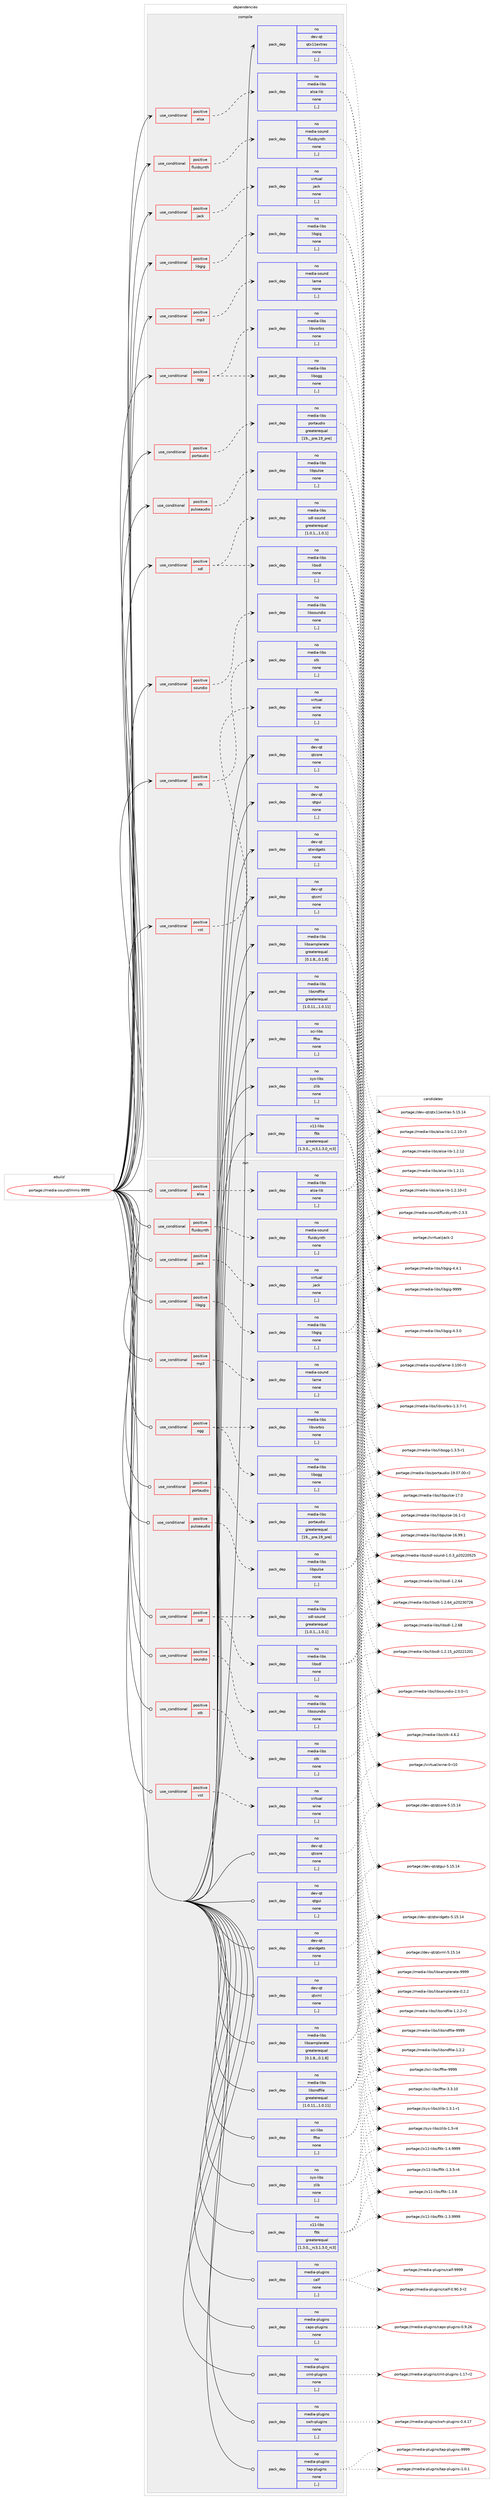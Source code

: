 digraph prolog {

# *************
# Graph options
# *************

newrank=true;
concentrate=true;
compound=true;
graph [rankdir=LR,fontname=Helvetica,fontsize=10,ranksep=1.5];#, ranksep=2.5, nodesep=0.2];
edge  [arrowhead=vee];
node  [fontname=Helvetica,fontsize=10];

# **********
# The ebuild
# **********

subgraph cluster_leftcol {
color=gray;
rank=same;
label=<<i>ebuild</i>>;
id [label="portage://media-sound/lmms-9999", color=red, width=4, href="../media-sound/lmms-9999.svg"];
}

# ****************
# The dependencies
# ****************

subgraph cluster_midcol {
color=gray;
label=<<i>dependencies</i>>;
subgraph cluster_compile {
fillcolor="#eeeeee";
style=filled;
label=<<i>compile</i>>;
subgraph cond78335 {
dependency309364 [label=<<TABLE BORDER="0" CELLBORDER="1" CELLSPACING="0" CELLPADDING="4"><TR><TD ROWSPAN="3" CELLPADDING="10">use_conditional</TD></TR><TR><TD>positive</TD></TR><TR><TD>alsa</TD></TR></TABLE>>, shape=none, color=red];
subgraph pack228630 {
dependency309365 [label=<<TABLE BORDER="0" CELLBORDER="1" CELLSPACING="0" CELLPADDING="4" WIDTH="220"><TR><TD ROWSPAN="6" CELLPADDING="30">pack_dep</TD></TR><TR><TD WIDTH="110">no</TD></TR><TR><TD>media-libs</TD></TR><TR><TD>alsa-lib</TD></TR><TR><TD>none</TD></TR><TR><TD>[,,]</TD></TR></TABLE>>, shape=none, color=blue];
}
dependency309364:e -> dependency309365:w [weight=20,style="dashed",arrowhead="vee"];
}
id:e -> dependency309364:w [weight=20,style="solid",arrowhead="vee"];
subgraph cond78336 {
dependency309366 [label=<<TABLE BORDER="0" CELLBORDER="1" CELLSPACING="0" CELLPADDING="4"><TR><TD ROWSPAN="3" CELLPADDING="10">use_conditional</TD></TR><TR><TD>positive</TD></TR><TR><TD>fluidsynth</TD></TR></TABLE>>, shape=none, color=red];
subgraph pack228631 {
dependency309367 [label=<<TABLE BORDER="0" CELLBORDER="1" CELLSPACING="0" CELLPADDING="4" WIDTH="220"><TR><TD ROWSPAN="6" CELLPADDING="30">pack_dep</TD></TR><TR><TD WIDTH="110">no</TD></TR><TR><TD>media-sound</TD></TR><TR><TD>fluidsynth</TD></TR><TR><TD>none</TD></TR><TR><TD>[,,]</TD></TR></TABLE>>, shape=none, color=blue];
}
dependency309366:e -> dependency309367:w [weight=20,style="dashed",arrowhead="vee"];
}
id:e -> dependency309366:w [weight=20,style="solid",arrowhead="vee"];
subgraph cond78337 {
dependency309368 [label=<<TABLE BORDER="0" CELLBORDER="1" CELLSPACING="0" CELLPADDING="4"><TR><TD ROWSPAN="3" CELLPADDING="10">use_conditional</TD></TR><TR><TD>positive</TD></TR><TR><TD>jack</TD></TR></TABLE>>, shape=none, color=red];
subgraph pack228632 {
dependency309369 [label=<<TABLE BORDER="0" CELLBORDER="1" CELLSPACING="0" CELLPADDING="4" WIDTH="220"><TR><TD ROWSPAN="6" CELLPADDING="30">pack_dep</TD></TR><TR><TD WIDTH="110">no</TD></TR><TR><TD>virtual</TD></TR><TR><TD>jack</TD></TR><TR><TD>none</TD></TR><TR><TD>[,,]</TD></TR></TABLE>>, shape=none, color=blue];
}
dependency309368:e -> dependency309369:w [weight=20,style="dashed",arrowhead="vee"];
}
id:e -> dependency309368:w [weight=20,style="solid",arrowhead="vee"];
subgraph cond78338 {
dependency309370 [label=<<TABLE BORDER="0" CELLBORDER="1" CELLSPACING="0" CELLPADDING="4"><TR><TD ROWSPAN="3" CELLPADDING="10">use_conditional</TD></TR><TR><TD>positive</TD></TR><TR><TD>libgig</TD></TR></TABLE>>, shape=none, color=red];
subgraph pack228633 {
dependency309371 [label=<<TABLE BORDER="0" CELLBORDER="1" CELLSPACING="0" CELLPADDING="4" WIDTH="220"><TR><TD ROWSPAN="6" CELLPADDING="30">pack_dep</TD></TR><TR><TD WIDTH="110">no</TD></TR><TR><TD>media-libs</TD></TR><TR><TD>libgig</TD></TR><TR><TD>none</TD></TR><TR><TD>[,,]</TD></TR></TABLE>>, shape=none, color=blue];
}
dependency309370:e -> dependency309371:w [weight=20,style="dashed",arrowhead="vee"];
}
id:e -> dependency309370:w [weight=20,style="solid",arrowhead="vee"];
subgraph cond78339 {
dependency309372 [label=<<TABLE BORDER="0" CELLBORDER="1" CELLSPACING="0" CELLPADDING="4"><TR><TD ROWSPAN="3" CELLPADDING="10">use_conditional</TD></TR><TR><TD>positive</TD></TR><TR><TD>mp3</TD></TR></TABLE>>, shape=none, color=red];
subgraph pack228634 {
dependency309373 [label=<<TABLE BORDER="0" CELLBORDER="1" CELLSPACING="0" CELLPADDING="4" WIDTH="220"><TR><TD ROWSPAN="6" CELLPADDING="30">pack_dep</TD></TR><TR><TD WIDTH="110">no</TD></TR><TR><TD>media-sound</TD></TR><TR><TD>lame</TD></TR><TR><TD>none</TD></TR><TR><TD>[,,]</TD></TR></TABLE>>, shape=none, color=blue];
}
dependency309372:e -> dependency309373:w [weight=20,style="dashed",arrowhead="vee"];
}
id:e -> dependency309372:w [weight=20,style="solid",arrowhead="vee"];
subgraph cond78340 {
dependency309374 [label=<<TABLE BORDER="0" CELLBORDER="1" CELLSPACING="0" CELLPADDING="4"><TR><TD ROWSPAN="3" CELLPADDING="10">use_conditional</TD></TR><TR><TD>positive</TD></TR><TR><TD>ogg</TD></TR></TABLE>>, shape=none, color=red];
subgraph pack228635 {
dependency309375 [label=<<TABLE BORDER="0" CELLBORDER="1" CELLSPACING="0" CELLPADDING="4" WIDTH="220"><TR><TD ROWSPAN="6" CELLPADDING="30">pack_dep</TD></TR><TR><TD WIDTH="110">no</TD></TR><TR><TD>media-libs</TD></TR><TR><TD>libogg</TD></TR><TR><TD>none</TD></TR><TR><TD>[,,]</TD></TR></TABLE>>, shape=none, color=blue];
}
dependency309374:e -> dependency309375:w [weight=20,style="dashed",arrowhead="vee"];
subgraph pack228636 {
dependency309376 [label=<<TABLE BORDER="0" CELLBORDER="1" CELLSPACING="0" CELLPADDING="4" WIDTH="220"><TR><TD ROWSPAN="6" CELLPADDING="30">pack_dep</TD></TR><TR><TD WIDTH="110">no</TD></TR><TR><TD>media-libs</TD></TR><TR><TD>libvorbis</TD></TR><TR><TD>none</TD></TR><TR><TD>[,,]</TD></TR></TABLE>>, shape=none, color=blue];
}
dependency309374:e -> dependency309376:w [weight=20,style="dashed",arrowhead="vee"];
}
id:e -> dependency309374:w [weight=20,style="solid",arrowhead="vee"];
subgraph cond78341 {
dependency309377 [label=<<TABLE BORDER="0" CELLBORDER="1" CELLSPACING="0" CELLPADDING="4"><TR><TD ROWSPAN="3" CELLPADDING="10">use_conditional</TD></TR><TR><TD>positive</TD></TR><TR><TD>portaudio</TD></TR></TABLE>>, shape=none, color=red];
subgraph pack228637 {
dependency309378 [label=<<TABLE BORDER="0" CELLBORDER="1" CELLSPACING="0" CELLPADDING="4" WIDTH="220"><TR><TD ROWSPAN="6" CELLPADDING="30">pack_dep</TD></TR><TR><TD WIDTH="110">no</TD></TR><TR><TD>media-libs</TD></TR><TR><TD>portaudio</TD></TR><TR><TD>greaterequal</TD></TR><TR><TD>[19,,_pre,19_pre]</TD></TR></TABLE>>, shape=none, color=blue];
}
dependency309377:e -> dependency309378:w [weight=20,style="dashed",arrowhead="vee"];
}
id:e -> dependency309377:w [weight=20,style="solid",arrowhead="vee"];
subgraph cond78342 {
dependency309379 [label=<<TABLE BORDER="0" CELLBORDER="1" CELLSPACING="0" CELLPADDING="4"><TR><TD ROWSPAN="3" CELLPADDING="10">use_conditional</TD></TR><TR><TD>positive</TD></TR><TR><TD>pulseaudio</TD></TR></TABLE>>, shape=none, color=red];
subgraph pack228638 {
dependency309380 [label=<<TABLE BORDER="0" CELLBORDER="1" CELLSPACING="0" CELLPADDING="4" WIDTH="220"><TR><TD ROWSPAN="6" CELLPADDING="30">pack_dep</TD></TR><TR><TD WIDTH="110">no</TD></TR><TR><TD>media-libs</TD></TR><TR><TD>libpulse</TD></TR><TR><TD>none</TD></TR><TR><TD>[,,]</TD></TR></TABLE>>, shape=none, color=blue];
}
dependency309379:e -> dependency309380:w [weight=20,style="dashed",arrowhead="vee"];
}
id:e -> dependency309379:w [weight=20,style="solid",arrowhead="vee"];
subgraph cond78343 {
dependency309381 [label=<<TABLE BORDER="0" CELLBORDER="1" CELLSPACING="0" CELLPADDING="4"><TR><TD ROWSPAN="3" CELLPADDING="10">use_conditional</TD></TR><TR><TD>positive</TD></TR><TR><TD>sdl</TD></TR></TABLE>>, shape=none, color=red];
subgraph pack228639 {
dependency309382 [label=<<TABLE BORDER="0" CELLBORDER="1" CELLSPACING="0" CELLPADDING="4" WIDTH="220"><TR><TD ROWSPAN="6" CELLPADDING="30">pack_dep</TD></TR><TR><TD WIDTH="110">no</TD></TR><TR><TD>media-libs</TD></TR><TR><TD>libsdl</TD></TR><TR><TD>none</TD></TR><TR><TD>[,,]</TD></TR></TABLE>>, shape=none, color=blue];
}
dependency309381:e -> dependency309382:w [weight=20,style="dashed",arrowhead="vee"];
subgraph pack228640 {
dependency309383 [label=<<TABLE BORDER="0" CELLBORDER="1" CELLSPACING="0" CELLPADDING="4" WIDTH="220"><TR><TD ROWSPAN="6" CELLPADDING="30">pack_dep</TD></TR><TR><TD WIDTH="110">no</TD></TR><TR><TD>media-libs</TD></TR><TR><TD>sdl-sound</TD></TR><TR><TD>greaterequal</TD></TR><TR><TD>[1.0.1,,,1.0.1]</TD></TR></TABLE>>, shape=none, color=blue];
}
dependency309381:e -> dependency309383:w [weight=20,style="dashed",arrowhead="vee"];
}
id:e -> dependency309381:w [weight=20,style="solid",arrowhead="vee"];
subgraph cond78344 {
dependency309384 [label=<<TABLE BORDER="0" CELLBORDER="1" CELLSPACING="0" CELLPADDING="4"><TR><TD ROWSPAN="3" CELLPADDING="10">use_conditional</TD></TR><TR><TD>positive</TD></TR><TR><TD>soundio</TD></TR></TABLE>>, shape=none, color=red];
subgraph pack228641 {
dependency309385 [label=<<TABLE BORDER="0" CELLBORDER="1" CELLSPACING="0" CELLPADDING="4" WIDTH="220"><TR><TD ROWSPAN="6" CELLPADDING="30">pack_dep</TD></TR><TR><TD WIDTH="110">no</TD></TR><TR><TD>media-libs</TD></TR><TR><TD>libsoundio</TD></TR><TR><TD>none</TD></TR><TR><TD>[,,]</TD></TR></TABLE>>, shape=none, color=blue];
}
dependency309384:e -> dependency309385:w [weight=20,style="dashed",arrowhead="vee"];
}
id:e -> dependency309384:w [weight=20,style="solid",arrowhead="vee"];
subgraph cond78345 {
dependency309386 [label=<<TABLE BORDER="0" CELLBORDER="1" CELLSPACING="0" CELLPADDING="4"><TR><TD ROWSPAN="3" CELLPADDING="10">use_conditional</TD></TR><TR><TD>positive</TD></TR><TR><TD>stk</TD></TR></TABLE>>, shape=none, color=red];
subgraph pack228642 {
dependency309387 [label=<<TABLE BORDER="0" CELLBORDER="1" CELLSPACING="0" CELLPADDING="4" WIDTH="220"><TR><TD ROWSPAN="6" CELLPADDING="30">pack_dep</TD></TR><TR><TD WIDTH="110">no</TD></TR><TR><TD>media-libs</TD></TR><TR><TD>stk</TD></TR><TR><TD>none</TD></TR><TR><TD>[,,]</TD></TR></TABLE>>, shape=none, color=blue];
}
dependency309386:e -> dependency309387:w [weight=20,style="dashed",arrowhead="vee"];
}
id:e -> dependency309386:w [weight=20,style="solid",arrowhead="vee"];
subgraph cond78346 {
dependency309388 [label=<<TABLE BORDER="0" CELLBORDER="1" CELLSPACING="0" CELLPADDING="4"><TR><TD ROWSPAN="3" CELLPADDING="10">use_conditional</TD></TR><TR><TD>positive</TD></TR><TR><TD>vst</TD></TR></TABLE>>, shape=none, color=red];
subgraph pack228643 {
dependency309389 [label=<<TABLE BORDER="0" CELLBORDER="1" CELLSPACING="0" CELLPADDING="4" WIDTH="220"><TR><TD ROWSPAN="6" CELLPADDING="30">pack_dep</TD></TR><TR><TD WIDTH="110">no</TD></TR><TR><TD>virtual</TD></TR><TR><TD>wine</TD></TR><TR><TD>none</TD></TR><TR><TD>[,,]</TD></TR></TABLE>>, shape=none, color=blue];
}
dependency309388:e -> dependency309389:w [weight=20,style="dashed",arrowhead="vee"];
}
id:e -> dependency309388:w [weight=20,style="solid",arrowhead="vee"];
subgraph pack228644 {
dependency309390 [label=<<TABLE BORDER="0" CELLBORDER="1" CELLSPACING="0" CELLPADDING="4" WIDTH="220"><TR><TD ROWSPAN="6" CELLPADDING="30">pack_dep</TD></TR><TR><TD WIDTH="110">no</TD></TR><TR><TD>dev-qt</TD></TR><TR><TD>qtcore</TD></TR><TR><TD>none</TD></TR><TR><TD>[,,]</TD></TR></TABLE>>, shape=none, color=blue];
}
id:e -> dependency309390:w [weight=20,style="solid",arrowhead="vee"];
subgraph pack228645 {
dependency309391 [label=<<TABLE BORDER="0" CELLBORDER="1" CELLSPACING="0" CELLPADDING="4" WIDTH="220"><TR><TD ROWSPAN="6" CELLPADDING="30">pack_dep</TD></TR><TR><TD WIDTH="110">no</TD></TR><TR><TD>dev-qt</TD></TR><TR><TD>qtgui</TD></TR><TR><TD>none</TD></TR><TR><TD>[,,]</TD></TR></TABLE>>, shape=none, color=blue];
}
id:e -> dependency309391:w [weight=20,style="solid",arrowhead="vee"];
subgraph pack228646 {
dependency309392 [label=<<TABLE BORDER="0" CELLBORDER="1" CELLSPACING="0" CELLPADDING="4" WIDTH="220"><TR><TD ROWSPAN="6" CELLPADDING="30">pack_dep</TD></TR><TR><TD WIDTH="110">no</TD></TR><TR><TD>dev-qt</TD></TR><TR><TD>qtwidgets</TD></TR><TR><TD>none</TD></TR><TR><TD>[,,]</TD></TR></TABLE>>, shape=none, color=blue];
}
id:e -> dependency309392:w [weight=20,style="solid",arrowhead="vee"];
subgraph pack228647 {
dependency309393 [label=<<TABLE BORDER="0" CELLBORDER="1" CELLSPACING="0" CELLPADDING="4" WIDTH="220"><TR><TD ROWSPAN="6" CELLPADDING="30">pack_dep</TD></TR><TR><TD WIDTH="110">no</TD></TR><TR><TD>dev-qt</TD></TR><TR><TD>qtx11extras</TD></TR><TR><TD>none</TD></TR><TR><TD>[,,]</TD></TR></TABLE>>, shape=none, color=blue];
}
id:e -> dependency309393:w [weight=20,style="solid",arrowhead="vee"];
subgraph pack228648 {
dependency309394 [label=<<TABLE BORDER="0" CELLBORDER="1" CELLSPACING="0" CELLPADDING="4" WIDTH="220"><TR><TD ROWSPAN="6" CELLPADDING="30">pack_dep</TD></TR><TR><TD WIDTH="110">no</TD></TR><TR><TD>dev-qt</TD></TR><TR><TD>qtxml</TD></TR><TR><TD>none</TD></TR><TR><TD>[,,]</TD></TR></TABLE>>, shape=none, color=blue];
}
id:e -> dependency309394:w [weight=20,style="solid",arrowhead="vee"];
subgraph pack228649 {
dependency309395 [label=<<TABLE BORDER="0" CELLBORDER="1" CELLSPACING="0" CELLPADDING="4" WIDTH="220"><TR><TD ROWSPAN="6" CELLPADDING="30">pack_dep</TD></TR><TR><TD WIDTH="110">no</TD></TR><TR><TD>media-libs</TD></TR><TR><TD>libsamplerate</TD></TR><TR><TD>greaterequal</TD></TR><TR><TD>[0.1.8,,,0.1.8]</TD></TR></TABLE>>, shape=none, color=blue];
}
id:e -> dependency309395:w [weight=20,style="solid",arrowhead="vee"];
subgraph pack228650 {
dependency309396 [label=<<TABLE BORDER="0" CELLBORDER="1" CELLSPACING="0" CELLPADDING="4" WIDTH="220"><TR><TD ROWSPAN="6" CELLPADDING="30">pack_dep</TD></TR><TR><TD WIDTH="110">no</TD></TR><TR><TD>media-libs</TD></TR><TR><TD>libsndfile</TD></TR><TR><TD>greaterequal</TD></TR><TR><TD>[1.0.11,,,1.0.11]</TD></TR></TABLE>>, shape=none, color=blue];
}
id:e -> dependency309396:w [weight=20,style="solid",arrowhead="vee"];
subgraph pack228651 {
dependency309397 [label=<<TABLE BORDER="0" CELLBORDER="1" CELLSPACING="0" CELLPADDING="4" WIDTH="220"><TR><TD ROWSPAN="6" CELLPADDING="30">pack_dep</TD></TR><TR><TD WIDTH="110">no</TD></TR><TR><TD>sci-libs</TD></TR><TR><TD>fftw</TD></TR><TR><TD>none</TD></TR><TR><TD>[,,]</TD></TR></TABLE>>, shape=none, color=blue];
}
id:e -> dependency309397:w [weight=20,style="solid",arrowhead="vee"];
subgraph pack228652 {
dependency309398 [label=<<TABLE BORDER="0" CELLBORDER="1" CELLSPACING="0" CELLPADDING="4" WIDTH="220"><TR><TD ROWSPAN="6" CELLPADDING="30">pack_dep</TD></TR><TR><TD WIDTH="110">no</TD></TR><TR><TD>sys-libs</TD></TR><TR><TD>zlib</TD></TR><TR><TD>none</TD></TR><TR><TD>[,,]</TD></TR></TABLE>>, shape=none, color=blue];
}
id:e -> dependency309398:w [weight=20,style="solid",arrowhead="vee"];
subgraph pack228653 {
dependency309399 [label=<<TABLE BORDER="0" CELLBORDER="1" CELLSPACING="0" CELLPADDING="4" WIDTH="220"><TR><TD ROWSPAN="6" CELLPADDING="30">pack_dep</TD></TR><TR><TD WIDTH="110">no</TD></TR><TR><TD>x11-libs</TD></TR><TR><TD>fltk</TD></TR><TR><TD>greaterequal</TD></TR><TR><TD>[1.3.0,,_rc3,1.3.0_rc3]</TD></TR></TABLE>>, shape=none, color=blue];
}
id:e -> dependency309399:w [weight=20,style="solid",arrowhead="vee"];
}
subgraph cluster_compileandrun {
fillcolor="#eeeeee";
style=filled;
label=<<i>compile and run</i>>;
}
subgraph cluster_run {
fillcolor="#eeeeee";
style=filled;
label=<<i>run</i>>;
subgraph cond78347 {
dependency309400 [label=<<TABLE BORDER="0" CELLBORDER="1" CELLSPACING="0" CELLPADDING="4"><TR><TD ROWSPAN="3" CELLPADDING="10">use_conditional</TD></TR><TR><TD>positive</TD></TR><TR><TD>alsa</TD></TR></TABLE>>, shape=none, color=red];
subgraph pack228654 {
dependency309401 [label=<<TABLE BORDER="0" CELLBORDER="1" CELLSPACING="0" CELLPADDING="4" WIDTH="220"><TR><TD ROWSPAN="6" CELLPADDING="30">pack_dep</TD></TR><TR><TD WIDTH="110">no</TD></TR><TR><TD>media-libs</TD></TR><TR><TD>alsa-lib</TD></TR><TR><TD>none</TD></TR><TR><TD>[,,]</TD></TR></TABLE>>, shape=none, color=blue];
}
dependency309400:e -> dependency309401:w [weight=20,style="dashed",arrowhead="vee"];
}
id:e -> dependency309400:w [weight=20,style="solid",arrowhead="odot"];
subgraph cond78348 {
dependency309402 [label=<<TABLE BORDER="0" CELLBORDER="1" CELLSPACING="0" CELLPADDING="4"><TR><TD ROWSPAN="3" CELLPADDING="10">use_conditional</TD></TR><TR><TD>positive</TD></TR><TR><TD>fluidsynth</TD></TR></TABLE>>, shape=none, color=red];
subgraph pack228655 {
dependency309403 [label=<<TABLE BORDER="0" CELLBORDER="1" CELLSPACING="0" CELLPADDING="4" WIDTH="220"><TR><TD ROWSPAN="6" CELLPADDING="30">pack_dep</TD></TR><TR><TD WIDTH="110">no</TD></TR><TR><TD>media-sound</TD></TR><TR><TD>fluidsynth</TD></TR><TR><TD>none</TD></TR><TR><TD>[,,]</TD></TR></TABLE>>, shape=none, color=blue];
}
dependency309402:e -> dependency309403:w [weight=20,style="dashed",arrowhead="vee"];
}
id:e -> dependency309402:w [weight=20,style="solid",arrowhead="odot"];
subgraph cond78349 {
dependency309404 [label=<<TABLE BORDER="0" CELLBORDER="1" CELLSPACING="0" CELLPADDING="4"><TR><TD ROWSPAN="3" CELLPADDING="10">use_conditional</TD></TR><TR><TD>positive</TD></TR><TR><TD>jack</TD></TR></TABLE>>, shape=none, color=red];
subgraph pack228656 {
dependency309405 [label=<<TABLE BORDER="0" CELLBORDER="1" CELLSPACING="0" CELLPADDING="4" WIDTH="220"><TR><TD ROWSPAN="6" CELLPADDING="30">pack_dep</TD></TR><TR><TD WIDTH="110">no</TD></TR><TR><TD>virtual</TD></TR><TR><TD>jack</TD></TR><TR><TD>none</TD></TR><TR><TD>[,,]</TD></TR></TABLE>>, shape=none, color=blue];
}
dependency309404:e -> dependency309405:w [weight=20,style="dashed",arrowhead="vee"];
}
id:e -> dependency309404:w [weight=20,style="solid",arrowhead="odot"];
subgraph cond78350 {
dependency309406 [label=<<TABLE BORDER="0" CELLBORDER="1" CELLSPACING="0" CELLPADDING="4"><TR><TD ROWSPAN="3" CELLPADDING="10">use_conditional</TD></TR><TR><TD>positive</TD></TR><TR><TD>libgig</TD></TR></TABLE>>, shape=none, color=red];
subgraph pack228657 {
dependency309407 [label=<<TABLE BORDER="0" CELLBORDER="1" CELLSPACING="0" CELLPADDING="4" WIDTH="220"><TR><TD ROWSPAN="6" CELLPADDING="30">pack_dep</TD></TR><TR><TD WIDTH="110">no</TD></TR><TR><TD>media-libs</TD></TR><TR><TD>libgig</TD></TR><TR><TD>none</TD></TR><TR><TD>[,,]</TD></TR></TABLE>>, shape=none, color=blue];
}
dependency309406:e -> dependency309407:w [weight=20,style="dashed",arrowhead="vee"];
}
id:e -> dependency309406:w [weight=20,style="solid",arrowhead="odot"];
subgraph cond78351 {
dependency309408 [label=<<TABLE BORDER="0" CELLBORDER="1" CELLSPACING="0" CELLPADDING="4"><TR><TD ROWSPAN="3" CELLPADDING="10">use_conditional</TD></TR><TR><TD>positive</TD></TR><TR><TD>mp3</TD></TR></TABLE>>, shape=none, color=red];
subgraph pack228658 {
dependency309409 [label=<<TABLE BORDER="0" CELLBORDER="1" CELLSPACING="0" CELLPADDING="4" WIDTH="220"><TR><TD ROWSPAN="6" CELLPADDING="30">pack_dep</TD></TR><TR><TD WIDTH="110">no</TD></TR><TR><TD>media-sound</TD></TR><TR><TD>lame</TD></TR><TR><TD>none</TD></TR><TR><TD>[,,]</TD></TR></TABLE>>, shape=none, color=blue];
}
dependency309408:e -> dependency309409:w [weight=20,style="dashed",arrowhead="vee"];
}
id:e -> dependency309408:w [weight=20,style="solid",arrowhead="odot"];
subgraph cond78352 {
dependency309410 [label=<<TABLE BORDER="0" CELLBORDER="1" CELLSPACING="0" CELLPADDING="4"><TR><TD ROWSPAN="3" CELLPADDING="10">use_conditional</TD></TR><TR><TD>positive</TD></TR><TR><TD>ogg</TD></TR></TABLE>>, shape=none, color=red];
subgraph pack228659 {
dependency309411 [label=<<TABLE BORDER="0" CELLBORDER="1" CELLSPACING="0" CELLPADDING="4" WIDTH="220"><TR><TD ROWSPAN="6" CELLPADDING="30">pack_dep</TD></TR><TR><TD WIDTH="110">no</TD></TR><TR><TD>media-libs</TD></TR><TR><TD>libogg</TD></TR><TR><TD>none</TD></TR><TR><TD>[,,]</TD></TR></TABLE>>, shape=none, color=blue];
}
dependency309410:e -> dependency309411:w [weight=20,style="dashed",arrowhead="vee"];
subgraph pack228660 {
dependency309412 [label=<<TABLE BORDER="0" CELLBORDER="1" CELLSPACING="0" CELLPADDING="4" WIDTH="220"><TR><TD ROWSPAN="6" CELLPADDING="30">pack_dep</TD></TR><TR><TD WIDTH="110">no</TD></TR><TR><TD>media-libs</TD></TR><TR><TD>libvorbis</TD></TR><TR><TD>none</TD></TR><TR><TD>[,,]</TD></TR></TABLE>>, shape=none, color=blue];
}
dependency309410:e -> dependency309412:w [weight=20,style="dashed",arrowhead="vee"];
}
id:e -> dependency309410:w [weight=20,style="solid",arrowhead="odot"];
subgraph cond78353 {
dependency309413 [label=<<TABLE BORDER="0" CELLBORDER="1" CELLSPACING="0" CELLPADDING="4"><TR><TD ROWSPAN="3" CELLPADDING="10">use_conditional</TD></TR><TR><TD>positive</TD></TR><TR><TD>portaudio</TD></TR></TABLE>>, shape=none, color=red];
subgraph pack228661 {
dependency309414 [label=<<TABLE BORDER="0" CELLBORDER="1" CELLSPACING="0" CELLPADDING="4" WIDTH="220"><TR><TD ROWSPAN="6" CELLPADDING="30">pack_dep</TD></TR><TR><TD WIDTH="110">no</TD></TR><TR><TD>media-libs</TD></TR><TR><TD>portaudio</TD></TR><TR><TD>greaterequal</TD></TR><TR><TD>[19,,_pre,19_pre]</TD></TR></TABLE>>, shape=none, color=blue];
}
dependency309413:e -> dependency309414:w [weight=20,style="dashed",arrowhead="vee"];
}
id:e -> dependency309413:w [weight=20,style="solid",arrowhead="odot"];
subgraph cond78354 {
dependency309415 [label=<<TABLE BORDER="0" CELLBORDER="1" CELLSPACING="0" CELLPADDING="4"><TR><TD ROWSPAN="3" CELLPADDING="10">use_conditional</TD></TR><TR><TD>positive</TD></TR><TR><TD>pulseaudio</TD></TR></TABLE>>, shape=none, color=red];
subgraph pack228662 {
dependency309416 [label=<<TABLE BORDER="0" CELLBORDER="1" CELLSPACING="0" CELLPADDING="4" WIDTH="220"><TR><TD ROWSPAN="6" CELLPADDING="30">pack_dep</TD></TR><TR><TD WIDTH="110">no</TD></TR><TR><TD>media-libs</TD></TR><TR><TD>libpulse</TD></TR><TR><TD>none</TD></TR><TR><TD>[,,]</TD></TR></TABLE>>, shape=none, color=blue];
}
dependency309415:e -> dependency309416:w [weight=20,style="dashed",arrowhead="vee"];
}
id:e -> dependency309415:w [weight=20,style="solid",arrowhead="odot"];
subgraph cond78355 {
dependency309417 [label=<<TABLE BORDER="0" CELLBORDER="1" CELLSPACING="0" CELLPADDING="4"><TR><TD ROWSPAN="3" CELLPADDING="10">use_conditional</TD></TR><TR><TD>positive</TD></TR><TR><TD>sdl</TD></TR></TABLE>>, shape=none, color=red];
subgraph pack228663 {
dependency309418 [label=<<TABLE BORDER="0" CELLBORDER="1" CELLSPACING="0" CELLPADDING="4" WIDTH="220"><TR><TD ROWSPAN="6" CELLPADDING="30">pack_dep</TD></TR><TR><TD WIDTH="110">no</TD></TR><TR><TD>media-libs</TD></TR><TR><TD>libsdl</TD></TR><TR><TD>none</TD></TR><TR><TD>[,,]</TD></TR></TABLE>>, shape=none, color=blue];
}
dependency309417:e -> dependency309418:w [weight=20,style="dashed",arrowhead="vee"];
subgraph pack228664 {
dependency309419 [label=<<TABLE BORDER="0" CELLBORDER="1" CELLSPACING="0" CELLPADDING="4" WIDTH="220"><TR><TD ROWSPAN="6" CELLPADDING="30">pack_dep</TD></TR><TR><TD WIDTH="110">no</TD></TR><TR><TD>media-libs</TD></TR><TR><TD>sdl-sound</TD></TR><TR><TD>greaterequal</TD></TR><TR><TD>[1.0.1,,,1.0.1]</TD></TR></TABLE>>, shape=none, color=blue];
}
dependency309417:e -> dependency309419:w [weight=20,style="dashed",arrowhead="vee"];
}
id:e -> dependency309417:w [weight=20,style="solid",arrowhead="odot"];
subgraph cond78356 {
dependency309420 [label=<<TABLE BORDER="0" CELLBORDER="1" CELLSPACING="0" CELLPADDING="4"><TR><TD ROWSPAN="3" CELLPADDING="10">use_conditional</TD></TR><TR><TD>positive</TD></TR><TR><TD>soundio</TD></TR></TABLE>>, shape=none, color=red];
subgraph pack228665 {
dependency309421 [label=<<TABLE BORDER="0" CELLBORDER="1" CELLSPACING="0" CELLPADDING="4" WIDTH="220"><TR><TD ROWSPAN="6" CELLPADDING="30">pack_dep</TD></TR><TR><TD WIDTH="110">no</TD></TR><TR><TD>media-libs</TD></TR><TR><TD>libsoundio</TD></TR><TR><TD>none</TD></TR><TR><TD>[,,]</TD></TR></TABLE>>, shape=none, color=blue];
}
dependency309420:e -> dependency309421:w [weight=20,style="dashed",arrowhead="vee"];
}
id:e -> dependency309420:w [weight=20,style="solid",arrowhead="odot"];
subgraph cond78357 {
dependency309422 [label=<<TABLE BORDER="0" CELLBORDER="1" CELLSPACING="0" CELLPADDING="4"><TR><TD ROWSPAN="3" CELLPADDING="10">use_conditional</TD></TR><TR><TD>positive</TD></TR><TR><TD>stk</TD></TR></TABLE>>, shape=none, color=red];
subgraph pack228666 {
dependency309423 [label=<<TABLE BORDER="0" CELLBORDER="1" CELLSPACING="0" CELLPADDING="4" WIDTH="220"><TR><TD ROWSPAN="6" CELLPADDING="30">pack_dep</TD></TR><TR><TD WIDTH="110">no</TD></TR><TR><TD>media-libs</TD></TR><TR><TD>stk</TD></TR><TR><TD>none</TD></TR><TR><TD>[,,]</TD></TR></TABLE>>, shape=none, color=blue];
}
dependency309422:e -> dependency309423:w [weight=20,style="dashed",arrowhead="vee"];
}
id:e -> dependency309422:w [weight=20,style="solid",arrowhead="odot"];
subgraph cond78358 {
dependency309424 [label=<<TABLE BORDER="0" CELLBORDER="1" CELLSPACING="0" CELLPADDING="4"><TR><TD ROWSPAN="3" CELLPADDING="10">use_conditional</TD></TR><TR><TD>positive</TD></TR><TR><TD>vst</TD></TR></TABLE>>, shape=none, color=red];
subgraph pack228667 {
dependency309425 [label=<<TABLE BORDER="0" CELLBORDER="1" CELLSPACING="0" CELLPADDING="4" WIDTH="220"><TR><TD ROWSPAN="6" CELLPADDING="30">pack_dep</TD></TR><TR><TD WIDTH="110">no</TD></TR><TR><TD>virtual</TD></TR><TR><TD>wine</TD></TR><TR><TD>none</TD></TR><TR><TD>[,,]</TD></TR></TABLE>>, shape=none, color=blue];
}
dependency309424:e -> dependency309425:w [weight=20,style="dashed",arrowhead="vee"];
}
id:e -> dependency309424:w [weight=20,style="solid",arrowhead="odot"];
subgraph pack228668 {
dependency309426 [label=<<TABLE BORDER="0" CELLBORDER="1" CELLSPACING="0" CELLPADDING="4" WIDTH="220"><TR><TD ROWSPAN="6" CELLPADDING="30">pack_dep</TD></TR><TR><TD WIDTH="110">no</TD></TR><TR><TD>dev-qt</TD></TR><TR><TD>qtcore</TD></TR><TR><TD>none</TD></TR><TR><TD>[,,]</TD></TR></TABLE>>, shape=none, color=blue];
}
id:e -> dependency309426:w [weight=20,style="solid",arrowhead="odot"];
subgraph pack228669 {
dependency309427 [label=<<TABLE BORDER="0" CELLBORDER="1" CELLSPACING="0" CELLPADDING="4" WIDTH="220"><TR><TD ROWSPAN="6" CELLPADDING="30">pack_dep</TD></TR><TR><TD WIDTH="110">no</TD></TR><TR><TD>dev-qt</TD></TR><TR><TD>qtgui</TD></TR><TR><TD>none</TD></TR><TR><TD>[,,]</TD></TR></TABLE>>, shape=none, color=blue];
}
id:e -> dependency309427:w [weight=20,style="solid",arrowhead="odot"];
subgraph pack228670 {
dependency309428 [label=<<TABLE BORDER="0" CELLBORDER="1" CELLSPACING="0" CELLPADDING="4" WIDTH="220"><TR><TD ROWSPAN="6" CELLPADDING="30">pack_dep</TD></TR><TR><TD WIDTH="110">no</TD></TR><TR><TD>dev-qt</TD></TR><TR><TD>qtwidgets</TD></TR><TR><TD>none</TD></TR><TR><TD>[,,]</TD></TR></TABLE>>, shape=none, color=blue];
}
id:e -> dependency309428:w [weight=20,style="solid",arrowhead="odot"];
subgraph pack228671 {
dependency309429 [label=<<TABLE BORDER="0" CELLBORDER="1" CELLSPACING="0" CELLPADDING="4" WIDTH="220"><TR><TD ROWSPAN="6" CELLPADDING="30">pack_dep</TD></TR><TR><TD WIDTH="110">no</TD></TR><TR><TD>dev-qt</TD></TR><TR><TD>qtxml</TD></TR><TR><TD>none</TD></TR><TR><TD>[,,]</TD></TR></TABLE>>, shape=none, color=blue];
}
id:e -> dependency309429:w [weight=20,style="solid",arrowhead="odot"];
subgraph pack228672 {
dependency309430 [label=<<TABLE BORDER="0" CELLBORDER="1" CELLSPACING="0" CELLPADDING="4" WIDTH="220"><TR><TD ROWSPAN="6" CELLPADDING="30">pack_dep</TD></TR><TR><TD WIDTH="110">no</TD></TR><TR><TD>media-libs</TD></TR><TR><TD>libsamplerate</TD></TR><TR><TD>greaterequal</TD></TR><TR><TD>[0.1.8,,,0.1.8]</TD></TR></TABLE>>, shape=none, color=blue];
}
id:e -> dependency309430:w [weight=20,style="solid",arrowhead="odot"];
subgraph pack228673 {
dependency309431 [label=<<TABLE BORDER="0" CELLBORDER="1" CELLSPACING="0" CELLPADDING="4" WIDTH="220"><TR><TD ROWSPAN="6" CELLPADDING="30">pack_dep</TD></TR><TR><TD WIDTH="110">no</TD></TR><TR><TD>media-libs</TD></TR><TR><TD>libsndfile</TD></TR><TR><TD>greaterequal</TD></TR><TR><TD>[1.0.11,,,1.0.11]</TD></TR></TABLE>>, shape=none, color=blue];
}
id:e -> dependency309431:w [weight=20,style="solid",arrowhead="odot"];
subgraph pack228674 {
dependency309432 [label=<<TABLE BORDER="0" CELLBORDER="1" CELLSPACING="0" CELLPADDING="4" WIDTH="220"><TR><TD ROWSPAN="6" CELLPADDING="30">pack_dep</TD></TR><TR><TD WIDTH="110">no</TD></TR><TR><TD>media-plugins</TD></TR><TR><TD>calf</TD></TR><TR><TD>none</TD></TR><TR><TD>[,,]</TD></TR></TABLE>>, shape=none, color=blue];
}
id:e -> dependency309432:w [weight=20,style="solid",arrowhead="odot"];
subgraph pack228675 {
dependency309433 [label=<<TABLE BORDER="0" CELLBORDER="1" CELLSPACING="0" CELLPADDING="4" WIDTH="220"><TR><TD ROWSPAN="6" CELLPADDING="30">pack_dep</TD></TR><TR><TD WIDTH="110">no</TD></TR><TR><TD>media-plugins</TD></TR><TR><TD>caps-plugins</TD></TR><TR><TD>none</TD></TR><TR><TD>[,,]</TD></TR></TABLE>>, shape=none, color=blue];
}
id:e -> dependency309433:w [weight=20,style="solid",arrowhead="odot"];
subgraph pack228676 {
dependency309434 [label=<<TABLE BORDER="0" CELLBORDER="1" CELLSPACING="0" CELLPADDING="4" WIDTH="220"><TR><TD ROWSPAN="6" CELLPADDING="30">pack_dep</TD></TR><TR><TD WIDTH="110">no</TD></TR><TR><TD>media-plugins</TD></TR><TR><TD>cmt-plugins</TD></TR><TR><TD>none</TD></TR><TR><TD>[,,]</TD></TR></TABLE>>, shape=none, color=blue];
}
id:e -> dependency309434:w [weight=20,style="solid",arrowhead="odot"];
subgraph pack228677 {
dependency309435 [label=<<TABLE BORDER="0" CELLBORDER="1" CELLSPACING="0" CELLPADDING="4" WIDTH="220"><TR><TD ROWSPAN="6" CELLPADDING="30">pack_dep</TD></TR><TR><TD WIDTH="110">no</TD></TR><TR><TD>media-plugins</TD></TR><TR><TD>swh-plugins</TD></TR><TR><TD>none</TD></TR><TR><TD>[,,]</TD></TR></TABLE>>, shape=none, color=blue];
}
id:e -> dependency309435:w [weight=20,style="solid",arrowhead="odot"];
subgraph pack228678 {
dependency309436 [label=<<TABLE BORDER="0" CELLBORDER="1" CELLSPACING="0" CELLPADDING="4" WIDTH="220"><TR><TD ROWSPAN="6" CELLPADDING="30">pack_dep</TD></TR><TR><TD WIDTH="110">no</TD></TR><TR><TD>media-plugins</TD></TR><TR><TD>tap-plugins</TD></TR><TR><TD>none</TD></TR><TR><TD>[,,]</TD></TR></TABLE>>, shape=none, color=blue];
}
id:e -> dependency309436:w [weight=20,style="solid",arrowhead="odot"];
subgraph pack228679 {
dependency309437 [label=<<TABLE BORDER="0" CELLBORDER="1" CELLSPACING="0" CELLPADDING="4" WIDTH="220"><TR><TD ROWSPAN="6" CELLPADDING="30">pack_dep</TD></TR><TR><TD WIDTH="110">no</TD></TR><TR><TD>sci-libs</TD></TR><TR><TD>fftw</TD></TR><TR><TD>none</TD></TR><TR><TD>[,,]</TD></TR></TABLE>>, shape=none, color=blue];
}
id:e -> dependency309437:w [weight=20,style="solid",arrowhead="odot"];
subgraph pack228680 {
dependency309438 [label=<<TABLE BORDER="0" CELLBORDER="1" CELLSPACING="0" CELLPADDING="4" WIDTH="220"><TR><TD ROWSPAN="6" CELLPADDING="30">pack_dep</TD></TR><TR><TD WIDTH="110">no</TD></TR><TR><TD>sys-libs</TD></TR><TR><TD>zlib</TD></TR><TR><TD>none</TD></TR><TR><TD>[,,]</TD></TR></TABLE>>, shape=none, color=blue];
}
id:e -> dependency309438:w [weight=20,style="solid",arrowhead="odot"];
subgraph pack228681 {
dependency309439 [label=<<TABLE BORDER="0" CELLBORDER="1" CELLSPACING="0" CELLPADDING="4" WIDTH="220"><TR><TD ROWSPAN="6" CELLPADDING="30">pack_dep</TD></TR><TR><TD WIDTH="110">no</TD></TR><TR><TD>x11-libs</TD></TR><TR><TD>fltk</TD></TR><TR><TD>greaterequal</TD></TR><TR><TD>[1.3.0,,_rc3,1.3.0_rc3]</TD></TR></TABLE>>, shape=none, color=blue];
}
id:e -> dependency309439:w [weight=20,style="solid",arrowhead="odot"];
}
}

# **************
# The candidates
# **************

subgraph cluster_choices {
rank=same;
color=gray;
label=<<i>candidates</i>>;

subgraph choice228630 {
color=black;
nodesep=1;
choice1091011001059745108105981154797108115974510810598454946504649484511450 [label="portage://media-libs/alsa-lib-1.2.10-r2", color=red, width=4,href="../media-libs/alsa-lib-1.2.10-r2.svg"];
choice1091011001059745108105981154797108115974510810598454946504649484511451 [label="portage://media-libs/alsa-lib-1.2.10-r3", color=red, width=4,href="../media-libs/alsa-lib-1.2.10-r3.svg"];
choice109101100105974510810598115479710811597451081059845494650464949 [label="portage://media-libs/alsa-lib-1.2.11", color=red, width=4,href="../media-libs/alsa-lib-1.2.11.svg"];
choice109101100105974510810598115479710811597451081059845494650464950 [label="portage://media-libs/alsa-lib-1.2.12", color=red, width=4,href="../media-libs/alsa-lib-1.2.12.svg"];
dependency309365:e -> choice1091011001059745108105981154797108115974510810598454946504649484511450:w [style=dotted,weight="100"];
dependency309365:e -> choice1091011001059745108105981154797108115974510810598454946504649484511451:w [style=dotted,weight="100"];
dependency309365:e -> choice109101100105974510810598115479710811597451081059845494650464949:w [style=dotted,weight="100"];
dependency309365:e -> choice109101100105974510810598115479710811597451081059845494650464950:w [style=dotted,weight="100"];
}
subgraph choice228631 {
color=black;
nodesep=1;
choice109101100105974511511111711010047102108117105100115121110116104455046514653 [label="portage://media-sound/fluidsynth-2.3.5", color=red, width=4,href="../media-sound/fluidsynth-2.3.5.svg"];
dependency309367:e -> choice109101100105974511511111711010047102108117105100115121110116104455046514653:w [style=dotted,weight="100"];
}
subgraph choice228632 {
color=black;
nodesep=1;
choice118105114116117971084710697991074550 [label="portage://virtual/jack-2", color=red, width=4,href="../virtual/jack-2.svg"];
dependency309369:e -> choice118105114116117971084710697991074550:w [style=dotted,weight="100"];
}
subgraph choice228633 {
color=black;
nodesep=1;
choice1091011001059745108105981154710810598103105103455246514648 [label="portage://media-libs/libgig-4.3.0", color=red, width=4,href="../media-libs/libgig-4.3.0.svg"];
choice1091011001059745108105981154710810598103105103455246524649 [label="portage://media-libs/libgig-4.4.1", color=red, width=4,href="../media-libs/libgig-4.4.1.svg"];
choice10910110010597451081059811547108105981031051034557575757 [label="portage://media-libs/libgig-9999", color=red, width=4,href="../media-libs/libgig-9999.svg"];
dependency309371:e -> choice1091011001059745108105981154710810598103105103455246514648:w [style=dotted,weight="100"];
dependency309371:e -> choice1091011001059745108105981154710810598103105103455246524649:w [style=dotted,weight="100"];
dependency309371:e -> choice10910110010597451081059811547108105981031051034557575757:w [style=dotted,weight="100"];
}
subgraph choice228634 {
color=black;
nodesep=1;
choice109101100105974511511111711010047108971091014551464948484511451 [label="portage://media-sound/lame-3.100-r3", color=red, width=4,href="../media-sound/lame-3.100-r3.svg"];
dependency309373:e -> choice109101100105974511511111711010047108971091014551464948484511451:w [style=dotted,weight="100"];
}
subgraph choice228635 {
color=black;
nodesep=1;
choice10910110010597451081059811547108105981111031034549465146534511449 [label="portage://media-libs/libogg-1.3.5-r1", color=red, width=4,href="../media-libs/libogg-1.3.5-r1.svg"];
dependency309375:e -> choice10910110010597451081059811547108105981111031034549465146534511449:w [style=dotted,weight="100"];
}
subgraph choice228636 {
color=black;
nodesep=1;
choice1091011001059745108105981154710810598118111114981051154549465146554511449 [label="portage://media-libs/libvorbis-1.3.7-r1", color=red, width=4,href="../media-libs/libvorbis-1.3.7-r1.svg"];
dependency309376:e -> choice1091011001059745108105981154710810598118111114981051154549465146554511449:w [style=dotted,weight="100"];
}
subgraph choice228637 {
color=black;
nodesep=1;
choice10910110010597451081059811547112111114116971171001051114549574648554648484511450 [label="portage://media-libs/portaudio-19.07.00-r2", color=red, width=4,href="../media-libs/portaudio-19.07.00-r2.svg"];
dependency309378:e -> choice10910110010597451081059811547112111114116971171001051114549574648554648484511450:w [style=dotted,weight="100"];
}
subgraph choice228638 {
color=black;
nodesep=1;
choice109101100105974510810598115471081059811211710811510145495446494511450 [label="portage://media-libs/libpulse-16.1-r2", color=red, width=4,href="../media-libs/libpulse-16.1-r2.svg"];
choice10910110010597451081059811547108105981121171081151014549544657574649 [label="portage://media-libs/libpulse-16.99.1", color=red, width=4,href="../media-libs/libpulse-16.99.1.svg"];
choice10910110010597451081059811547108105981121171081151014549554648 [label="portage://media-libs/libpulse-17.0", color=red, width=4,href="../media-libs/libpulse-17.0.svg"];
dependency309380:e -> choice109101100105974510810598115471081059811211710811510145495446494511450:w [style=dotted,weight="100"];
dependency309380:e -> choice10910110010597451081059811547108105981121171081151014549544657574649:w [style=dotted,weight="100"];
dependency309380:e -> choice10910110010597451081059811547108105981121171081151014549554648:w [style=dotted,weight="100"];
}
subgraph choice228639 {
color=black;
nodesep=1;
choice109101100105974510810598115471081059811510010845494650464953951125048505049504849 [label="portage://media-libs/libsdl-1.2.15_p20221201", color=red, width=4,href="../media-libs/libsdl-1.2.15_p20221201.svg"];
choice109101100105974510810598115471081059811510010845494650465452 [label="portage://media-libs/libsdl-1.2.64", color=red, width=4,href="../media-libs/libsdl-1.2.64.svg"];
choice109101100105974510810598115471081059811510010845494650465452951125048505148555054 [label="portage://media-libs/libsdl-1.2.64_p20230726", color=red, width=4,href="../media-libs/libsdl-1.2.64_p20230726.svg"];
choice109101100105974510810598115471081059811510010845494650465456 [label="portage://media-libs/libsdl-1.2.68", color=red, width=4,href="../media-libs/libsdl-1.2.68.svg"];
dependency309382:e -> choice109101100105974510810598115471081059811510010845494650464953951125048505049504849:w [style=dotted,weight="100"];
dependency309382:e -> choice109101100105974510810598115471081059811510010845494650465452:w [style=dotted,weight="100"];
dependency309382:e -> choice109101100105974510810598115471081059811510010845494650465452951125048505148555054:w [style=dotted,weight="100"];
dependency309382:e -> choice109101100105974510810598115471081059811510010845494650465456:w [style=dotted,weight="100"];
}
subgraph choice228640 {
color=black;
nodesep=1;
choice1091011001059745108105981154711510010845115111117110100454946484651951125048505048535053 [label="portage://media-libs/sdl-sound-1.0.3_p20220525", color=red, width=4,href="../media-libs/sdl-sound-1.0.3_p20220525.svg"];
dependency309383:e -> choice1091011001059745108105981154711510010845115111117110100454946484651951125048505048535053:w [style=dotted,weight="100"];
}
subgraph choice228641 {
color=black;
nodesep=1;
choice10910110010597451081059811547108105981151111171101001051114550464846484511449 [label="portage://media-libs/libsoundio-2.0.0-r1", color=red, width=4,href="../media-libs/libsoundio-2.0.0-r1.svg"];
dependency309385:e -> choice10910110010597451081059811547108105981151111171101001051114550464846484511449:w [style=dotted,weight="100"];
}
subgraph choice228642 {
color=black;
nodesep=1;
choice10910110010597451081059811547115116107455246544650 [label="portage://media-libs/stk-4.6.2", color=red, width=4,href="../media-libs/stk-4.6.2.svg"];
dependency309387:e -> choice10910110010597451081059811547115116107455246544650:w [style=dotted,weight="100"];
}
subgraph choice228643 {
color=black;
nodesep=1;
choice11810511411611797108471191051101014548451144948 [label="portage://virtual/wine-0-r10", color=red, width=4,href="../virtual/wine-0-r10.svg"];
dependency309389:e -> choice11810511411611797108471191051101014548451144948:w [style=dotted,weight="100"];
}
subgraph choice228644 {
color=black;
nodesep=1;
choice1001011184511311647113116991111141014553464953464952 [label="portage://dev-qt/qtcore-5.15.14", color=red, width=4,href="../dev-qt/qtcore-5.15.14.svg"];
dependency309390:e -> choice1001011184511311647113116991111141014553464953464952:w [style=dotted,weight="100"];
}
subgraph choice228645 {
color=black;
nodesep=1;
choice10010111845113116471131161031171054553464953464952 [label="portage://dev-qt/qtgui-5.15.14", color=red, width=4,href="../dev-qt/qtgui-5.15.14.svg"];
dependency309391:e -> choice10010111845113116471131161031171054553464953464952:w [style=dotted,weight="100"];
}
subgraph choice228646 {
color=black;
nodesep=1;
choice10010111845113116471131161191051001031011161154553464953464952 [label="portage://dev-qt/qtwidgets-5.15.14", color=red, width=4,href="../dev-qt/qtwidgets-5.15.14.svg"];
dependency309392:e -> choice10010111845113116471131161191051001031011161154553464953464952:w [style=dotted,weight="100"];
}
subgraph choice228647 {
color=black;
nodesep=1;
choice10010111845113116471131161204949101120116114971154553464953464952 [label="portage://dev-qt/qtx11extras-5.15.14", color=red, width=4,href="../dev-qt/qtx11extras-5.15.14.svg"];
dependency309393:e -> choice10010111845113116471131161204949101120116114971154553464953464952:w [style=dotted,weight="100"];
}
subgraph choice228648 {
color=black;
nodesep=1;
choice10010111845113116471131161201091084553464953464952 [label="portage://dev-qt/qtxml-5.15.14", color=red, width=4,href="../dev-qt/qtxml-5.15.14.svg"];
dependency309394:e -> choice10010111845113116471131161201091084553464953464952:w [style=dotted,weight="100"];
}
subgraph choice228649 {
color=black;
nodesep=1;
choice10910110010597451081059811547108105981159710911210810111497116101454846504650 [label="portage://media-libs/libsamplerate-0.2.2", color=red, width=4,href="../media-libs/libsamplerate-0.2.2.svg"];
choice109101100105974510810598115471081059811597109112108101114971161014557575757 [label="portage://media-libs/libsamplerate-9999", color=red, width=4,href="../media-libs/libsamplerate-9999.svg"];
dependency309395:e -> choice10910110010597451081059811547108105981159710911210810111497116101454846504650:w [style=dotted,weight="100"];
dependency309395:e -> choice109101100105974510810598115471081059811597109112108101114971161014557575757:w [style=dotted,weight="100"];
}
subgraph choice228650 {
color=black;
nodesep=1;
choice1091011001059745108105981154710810598115110100102105108101454946504650 [label="portage://media-libs/libsndfile-1.2.2", color=red, width=4,href="../media-libs/libsndfile-1.2.2.svg"];
choice10910110010597451081059811547108105981151101001021051081014549465046504511450 [label="portage://media-libs/libsndfile-1.2.2-r2", color=red, width=4,href="../media-libs/libsndfile-1.2.2-r2.svg"];
choice10910110010597451081059811547108105981151101001021051081014557575757 [label="portage://media-libs/libsndfile-9999", color=red, width=4,href="../media-libs/libsndfile-9999.svg"];
dependency309396:e -> choice1091011001059745108105981154710810598115110100102105108101454946504650:w [style=dotted,weight="100"];
dependency309396:e -> choice10910110010597451081059811547108105981151101001021051081014549465046504511450:w [style=dotted,weight="100"];
dependency309396:e -> choice10910110010597451081059811547108105981151101001021051081014557575757:w [style=dotted,weight="100"];
}
subgraph choice228651 {
color=black;
nodesep=1;
choice1159910545108105981154710210211611945514651464948 [label="portage://sci-libs/fftw-3.3.10", color=red, width=4,href="../sci-libs/fftw-3.3.10.svg"];
choice115991054510810598115471021021161194557575757 [label="portage://sci-libs/fftw-9999", color=red, width=4,href="../sci-libs/fftw-9999.svg"];
dependency309397:e -> choice1159910545108105981154710210211611945514651464948:w [style=dotted,weight="100"];
dependency309397:e -> choice115991054510810598115471021021161194557575757:w [style=dotted,weight="100"];
}
subgraph choice228652 {
color=black;
nodesep=1;
choice11512111545108105981154712210810598454946514511452 [label="portage://sys-libs/zlib-1.3-r4", color=red, width=4,href="../sys-libs/zlib-1.3-r4.svg"];
choice115121115451081059811547122108105984549465146494511449 [label="portage://sys-libs/zlib-1.3.1-r1", color=red, width=4,href="../sys-libs/zlib-1.3.1-r1.svg"];
dependency309398:e -> choice11512111545108105981154712210810598454946514511452:w [style=dotted,weight="100"];
dependency309398:e -> choice115121115451081059811547122108105984549465146494511449:w [style=dotted,weight="100"];
}
subgraph choice228653 {
color=black;
nodesep=1;
choice12049494510810598115471021081161074549465146534511452 [label="portage://x11-libs/fltk-1.3.5-r4", color=red, width=4,href="../x11-libs/fltk-1.3.5-r4.svg"];
choice1204949451081059811547102108116107454946514656 [label="portage://x11-libs/fltk-1.3.8", color=red, width=4,href="../x11-libs/fltk-1.3.8.svg"];
choice1204949451081059811547102108116107454946514657575757 [label="portage://x11-libs/fltk-1.3.9999", color=red, width=4,href="../x11-libs/fltk-1.3.9999.svg"];
choice1204949451081059811547102108116107454946524657575757 [label="portage://x11-libs/fltk-1.4.9999", color=red, width=4,href="../x11-libs/fltk-1.4.9999.svg"];
dependency309399:e -> choice12049494510810598115471021081161074549465146534511452:w [style=dotted,weight="100"];
dependency309399:e -> choice1204949451081059811547102108116107454946514656:w [style=dotted,weight="100"];
dependency309399:e -> choice1204949451081059811547102108116107454946514657575757:w [style=dotted,weight="100"];
dependency309399:e -> choice1204949451081059811547102108116107454946524657575757:w [style=dotted,weight="100"];
}
subgraph choice228654 {
color=black;
nodesep=1;
choice1091011001059745108105981154797108115974510810598454946504649484511450 [label="portage://media-libs/alsa-lib-1.2.10-r2", color=red, width=4,href="../media-libs/alsa-lib-1.2.10-r2.svg"];
choice1091011001059745108105981154797108115974510810598454946504649484511451 [label="portage://media-libs/alsa-lib-1.2.10-r3", color=red, width=4,href="../media-libs/alsa-lib-1.2.10-r3.svg"];
choice109101100105974510810598115479710811597451081059845494650464949 [label="portage://media-libs/alsa-lib-1.2.11", color=red, width=4,href="../media-libs/alsa-lib-1.2.11.svg"];
choice109101100105974510810598115479710811597451081059845494650464950 [label="portage://media-libs/alsa-lib-1.2.12", color=red, width=4,href="../media-libs/alsa-lib-1.2.12.svg"];
dependency309401:e -> choice1091011001059745108105981154797108115974510810598454946504649484511450:w [style=dotted,weight="100"];
dependency309401:e -> choice1091011001059745108105981154797108115974510810598454946504649484511451:w [style=dotted,weight="100"];
dependency309401:e -> choice109101100105974510810598115479710811597451081059845494650464949:w [style=dotted,weight="100"];
dependency309401:e -> choice109101100105974510810598115479710811597451081059845494650464950:w [style=dotted,weight="100"];
}
subgraph choice228655 {
color=black;
nodesep=1;
choice109101100105974511511111711010047102108117105100115121110116104455046514653 [label="portage://media-sound/fluidsynth-2.3.5", color=red, width=4,href="../media-sound/fluidsynth-2.3.5.svg"];
dependency309403:e -> choice109101100105974511511111711010047102108117105100115121110116104455046514653:w [style=dotted,weight="100"];
}
subgraph choice228656 {
color=black;
nodesep=1;
choice118105114116117971084710697991074550 [label="portage://virtual/jack-2", color=red, width=4,href="../virtual/jack-2.svg"];
dependency309405:e -> choice118105114116117971084710697991074550:w [style=dotted,weight="100"];
}
subgraph choice228657 {
color=black;
nodesep=1;
choice1091011001059745108105981154710810598103105103455246514648 [label="portage://media-libs/libgig-4.3.0", color=red, width=4,href="../media-libs/libgig-4.3.0.svg"];
choice1091011001059745108105981154710810598103105103455246524649 [label="portage://media-libs/libgig-4.4.1", color=red, width=4,href="../media-libs/libgig-4.4.1.svg"];
choice10910110010597451081059811547108105981031051034557575757 [label="portage://media-libs/libgig-9999", color=red, width=4,href="../media-libs/libgig-9999.svg"];
dependency309407:e -> choice1091011001059745108105981154710810598103105103455246514648:w [style=dotted,weight="100"];
dependency309407:e -> choice1091011001059745108105981154710810598103105103455246524649:w [style=dotted,weight="100"];
dependency309407:e -> choice10910110010597451081059811547108105981031051034557575757:w [style=dotted,weight="100"];
}
subgraph choice228658 {
color=black;
nodesep=1;
choice109101100105974511511111711010047108971091014551464948484511451 [label="portage://media-sound/lame-3.100-r3", color=red, width=4,href="../media-sound/lame-3.100-r3.svg"];
dependency309409:e -> choice109101100105974511511111711010047108971091014551464948484511451:w [style=dotted,weight="100"];
}
subgraph choice228659 {
color=black;
nodesep=1;
choice10910110010597451081059811547108105981111031034549465146534511449 [label="portage://media-libs/libogg-1.3.5-r1", color=red, width=4,href="../media-libs/libogg-1.3.5-r1.svg"];
dependency309411:e -> choice10910110010597451081059811547108105981111031034549465146534511449:w [style=dotted,weight="100"];
}
subgraph choice228660 {
color=black;
nodesep=1;
choice1091011001059745108105981154710810598118111114981051154549465146554511449 [label="portage://media-libs/libvorbis-1.3.7-r1", color=red, width=4,href="../media-libs/libvorbis-1.3.7-r1.svg"];
dependency309412:e -> choice1091011001059745108105981154710810598118111114981051154549465146554511449:w [style=dotted,weight="100"];
}
subgraph choice228661 {
color=black;
nodesep=1;
choice10910110010597451081059811547112111114116971171001051114549574648554648484511450 [label="portage://media-libs/portaudio-19.07.00-r2", color=red, width=4,href="../media-libs/portaudio-19.07.00-r2.svg"];
dependency309414:e -> choice10910110010597451081059811547112111114116971171001051114549574648554648484511450:w [style=dotted,weight="100"];
}
subgraph choice228662 {
color=black;
nodesep=1;
choice109101100105974510810598115471081059811211710811510145495446494511450 [label="portage://media-libs/libpulse-16.1-r2", color=red, width=4,href="../media-libs/libpulse-16.1-r2.svg"];
choice10910110010597451081059811547108105981121171081151014549544657574649 [label="portage://media-libs/libpulse-16.99.1", color=red, width=4,href="../media-libs/libpulse-16.99.1.svg"];
choice10910110010597451081059811547108105981121171081151014549554648 [label="portage://media-libs/libpulse-17.0", color=red, width=4,href="../media-libs/libpulse-17.0.svg"];
dependency309416:e -> choice109101100105974510810598115471081059811211710811510145495446494511450:w [style=dotted,weight="100"];
dependency309416:e -> choice10910110010597451081059811547108105981121171081151014549544657574649:w [style=dotted,weight="100"];
dependency309416:e -> choice10910110010597451081059811547108105981121171081151014549554648:w [style=dotted,weight="100"];
}
subgraph choice228663 {
color=black;
nodesep=1;
choice109101100105974510810598115471081059811510010845494650464953951125048505049504849 [label="portage://media-libs/libsdl-1.2.15_p20221201", color=red, width=4,href="../media-libs/libsdl-1.2.15_p20221201.svg"];
choice109101100105974510810598115471081059811510010845494650465452 [label="portage://media-libs/libsdl-1.2.64", color=red, width=4,href="../media-libs/libsdl-1.2.64.svg"];
choice109101100105974510810598115471081059811510010845494650465452951125048505148555054 [label="portage://media-libs/libsdl-1.2.64_p20230726", color=red, width=4,href="../media-libs/libsdl-1.2.64_p20230726.svg"];
choice109101100105974510810598115471081059811510010845494650465456 [label="portage://media-libs/libsdl-1.2.68", color=red, width=4,href="../media-libs/libsdl-1.2.68.svg"];
dependency309418:e -> choice109101100105974510810598115471081059811510010845494650464953951125048505049504849:w [style=dotted,weight="100"];
dependency309418:e -> choice109101100105974510810598115471081059811510010845494650465452:w [style=dotted,weight="100"];
dependency309418:e -> choice109101100105974510810598115471081059811510010845494650465452951125048505148555054:w [style=dotted,weight="100"];
dependency309418:e -> choice109101100105974510810598115471081059811510010845494650465456:w [style=dotted,weight="100"];
}
subgraph choice228664 {
color=black;
nodesep=1;
choice1091011001059745108105981154711510010845115111117110100454946484651951125048505048535053 [label="portage://media-libs/sdl-sound-1.0.3_p20220525", color=red, width=4,href="../media-libs/sdl-sound-1.0.3_p20220525.svg"];
dependency309419:e -> choice1091011001059745108105981154711510010845115111117110100454946484651951125048505048535053:w [style=dotted,weight="100"];
}
subgraph choice228665 {
color=black;
nodesep=1;
choice10910110010597451081059811547108105981151111171101001051114550464846484511449 [label="portage://media-libs/libsoundio-2.0.0-r1", color=red, width=4,href="../media-libs/libsoundio-2.0.0-r1.svg"];
dependency309421:e -> choice10910110010597451081059811547108105981151111171101001051114550464846484511449:w [style=dotted,weight="100"];
}
subgraph choice228666 {
color=black;
nodesep=1;
choice10910110010597451081059811547115116107455246544650 [label="portage://media-libs/stk-4.6.2", color=red, width=4,href="../media-libs/stk-4.6.2.svg"];
dependency309423:e -> choice10910110010597451081059811547115116107455246544650:w [style=dotted,weight="100"];
}
subgraph choice228667 {
color=black;
nodesep=1;
choice11810511411611797108471191051101014548451144948 [label="portage://virtual/wine-0-r10", color=red, width=4,href="../virtual/wine-0-r10.svg"];
dependency309425:e -> choice11810511411611797108471191051101014548451144948:w [style=dotted,weight="100"];
}
subgraph choice228668 {
color=black;
nodesep=1;
choice1001011184511311647113116991111141014553464953464952 [label="portage://dev-qt/qtcore-5.15.14", color=red, width=4,href="../dev-qt/qtcore-5.15.14.svg"];
dependency309426:e -> choice1001011184511311647113116991111141014553464953464952:w [style=dotted,weight="100"];
}
subgraph choice228669 {
color=black;
nodesep=1;
choice10010111845113116471131161031171054553464953464952 [label="portage://dev-qt/qtgui-5.15.14", color=red, width=4,href="../dev-qt/qtgui-5.15.14.svg"];
dependency309427:e -> choice10010111845113116471131161031171054553464953464952:w [style=dotted,weight="100"];
}
subgraph choice228670 {
color=black;
nodesep=1;
choice10010111845113116471131161191051001031011161154553464953464952 [label="portage://dev-qt/qtwidgets-5.15.14", color=red, width=4,href="../dev-qt/qtwidgets-5.15.14.svg"];
dependency309428:e -> choice10010111845113116471131161191051001031011161154553464953464952:w [style=dotted,weight="100"];
}
subgraph choice228671 {
color=black;
nodesep=1;
choice10010111845113116471131161201091084553464953464952 [label="portage://dev-qt/qtxml-5.15.14", color=red, width=4,href="../dev-qt/qtxml-5.15.14.svg"];
dependency309429:e -> choice10010111845113116471131161201091084553464953464952:w [style=dotted,weight="100"];
}
subgraph choice228672 {
color=black;
nodesep=1;
choice10910110010597451081059811547108105981159710911210810111497116101454846504650 [label="portage://media-libs/libsamplerate-0.2.2", color=red, width=4,href="../media-libs/libsamplerate-0.2.2.svg"];
choice109101100105974510810598115471081059811597109112108101114971161014557575757 [label="portage://media-libs/libsamplerate-9999", color=red, width=4,href="../media-libs/libsamplerate-9999.svg"];
dependency309430:e -> choice10910110010597451081059811547108105981159710911210810111497116101454846504650:w [style=dotted,weight="100"];
dependency309430:e -> choice109101100105974510810598115471081059811597109112108101114971161014557575757:w [style=dotted,weight="100"];
}
subgraph choice228673 {
color=black;
nodesep=1;
choice1091011001059745108105981154710810598115110100102105108101454946504650 [label="portage://media-libs/libsndfile-1.2.2", color=red, width=4,href="../media-libs/libsndfile-1.2.2.svg"];
choice10910110010597451081059811547108105981151101001021051081014549465046504511450 [label="portage://media-libs/libsndfile-1.2.2-r2", color=red, width=4,href="../media-libs/libsndfile-1.2.2-r2.svg"];
choice10910110010597451081059811547108105981151101001021051081014557575757 [label="portage://media-libs/libsndfile-9999", color=red, width=4,href="../media-libs/libsndfile-9999.svg"];
dependency309431:e -> choice1091011001059745108105981154710810598115110100102105108101454946504650:w [style=dotted,weight="100"];
dependency309431:e -> choice10910110010597451081059811547108105981151101001021051081014549465046504511450:w [style=dotted,weight="100"];
dependency309431:e -> choice10910110010597451081059811547108105981151101001021051081014557575757:w [style=dotted,weight="100"];
}
subgraph choice228674 {
color=black;
nodesep=1;
choice1091011001059745112108117103105110115479997108102454846574846514511450 [label="portage://media-plugins/calf-0.90.3-r2", color=red, width=4,href="../media-plugins/calf-0.90.3-r2.svg"];
choice10910110010597451121081171031051101154799971081024557575757 [label="portage://media-plugins/calf-9999", color=red, width=4,href="../media-plugins/calf-9999.svg"];
dependency309432:e -> choice1091011001059745112108117103105110115479997108102454846574846514511450:w [style=dotted,weight="100"];
dependency309432:e -> choice10910110010597451121081171031051101154799971081024557575757:w [style=dotted,weight="100"];
}
subgraph choice228675 {
color=black;
nodesep=1;
choice10910110010597451121081171031051101154799971121154511210811710310511011545484657465054 [label="portage://media-plugins/caps-plugins-0.9.26", color=red, width=4,href="../media-plugins/caps-plugins-0.9.26.svg"];
dependency309433:e -> choice10910110010597451121081171031051101154799971121154511210811710310511011545484657465054:w [style=dotted,weight="100"];
}
subgraph choice228676 {
color=black;
nodesep=1;
choice109101100105974511210811710310511011547991091164511210811710310511011545494649554511450 [label="portage://media-plugins/cmt-plugins-1.17-r2", color=red, width=4,href="../media-plugins/cmt-plugins-1.17-r2.svg"];
dependency309434:e -> choice109101100105974511210811710310511011547991091164511210811710310511011545494649554511450:w [style=dotted,weight="100"];
}
subgraph choice228677 {
color=black;
nodesep=1;
choice1091011001059745112108117103105110115471151191044511210811710310511011545484652464955 [label="portage://media-plugins/swh-plugins-0.4.17", color=red, width=4,href="../media-plugins/swh-plugins-0.4.17.svg"];
dependency309435:e -> choice1091011001059745112108117103105110115471151191044511210811710310511011545484652464955:w [style=dotted,weight="100"];
}
subgraph choice228678 {
color=black;
nodesep=1;
choice1091011001059745112108117103105110115471169711245112108117103105110115454946484649 [label="portage://media-plugins/tap-plugins-1.0.1", color=red, width=4,href="../media-plugins/tap-plugins-1.0.1.svg"];
choice10910110010597451121081171031051101154711697112451121081171031051101154557575757 [label="portage://media-plugins/tap-plugins-9999", color=red, width=4,href="../media-plugins/tap-plugins-9999.svg"];
dependency309436:e -> choice1091011001059745112108117103105110115471169711245112108117103105110115454946484649:w [style=dotted,weight="100"];
dependency309436:e -> choice10910110010597451121081171031051101154711697112451121081171031051101154557575757:w [style=dotted,weight="100"];
}
subgraph choice228679 {
color=black;
nodesep=1;
choice1159910545108105981154710210211611945514651464948 [label="portage://sci-libs/fftw-3.3.10", color=red, width=4,href="../sci-libs/fftw-3.3.10.svg"];
choice115991054510810598115471021021161194557575757 [label="portage://sci-libs/fftw-9999", color=red, width=4,href="../sci-libs/fftw-9999.svg"];
dependency309437:e -> choice1159910545108105981154710210211611945514651464948:w [style=dotted,weight="100"];
dependency309437:e -> choice115991054510810598115471021021161194557575757:w [style=dotted,weight="100"];
}
subgraph choice228680 {
color=black;
nodesep=1;
choice11512111545108105981154712210810598454946514511452 [label="portage://sys-libs/zlib-1.3-r4", color=red, width=4,href="../sys-libs/zlib-1.3-r4.svg"];
choice115121115451081059811547122108105984549465146494511449 [label="portage://sys-libs/zlib-1.3.1-r1", color=red, width=4,href="../sys-libs/zlib-1.3.1-r1.svg"];
dependency309438:e -> choice11512111545108105981154712210810598454946514511452:w [style=dotted,weight="100"];
dependency309438:e -> choice115121115451081059811547122108105984549465146494511449:w [style=dotted,weight="100"];
}
subgraph choice228681 {
color=black;
nodesep=1;
choice12049494510810598115471021081161074549465146534511452 [label="portage://x11-libs/fltk-1.3.5-r4", color=red, width=4,href="../x11-libs/fltk-1.3.5-r4.svg"];
choice1204949451081059811547102108116107454946514656 [label="portage://x11-libs/fltk-1.3.8", color=red, width=4,href="../x11-libs/fltk-1.3.8.svg"];
choice1204949451081059811547102108116107454946514657575757 [label="portage://x11-libs/fltk-1.3.9999", color=red, width=4,href="../x11-libs/fltk-1.3.9999.svg"];
choice1204949451081059811547102108116107454946524657575757 [label="portage://x11-libs/fltk-1.4.9999", color=red, width=4,href="../x11-libs/fltk-1.4.9999.svg"];
dependency309439:e -> choice12049494510810598115471021081161074549465146534511452:w [style=dotted,weight="100"];
dependency309439:e -> choice1204949451081059811547102108116107454946514656:w [style=dotted,weight="100"];
dependency309439:e -> choice1204949451081059811547102108116107454946514657575757:w [style=dotted,weight="100"];
dependency309439:e -> choice1204949451081059811547102108116107454946524657575757:w [style=dotted,weight="100"];
}
}

}
